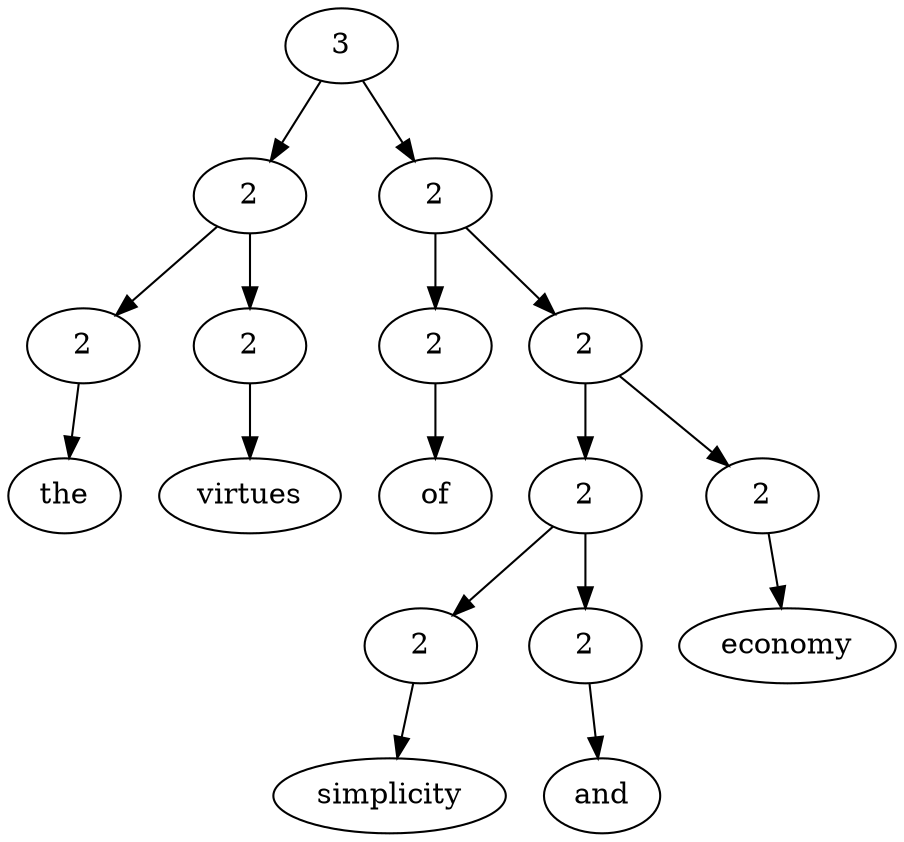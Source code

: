 digraph G{Node0 [label="3"]
Node0 -> Node1
Node0 -> Node6
Node1 [label="2"]
Node1 -> Node2
Node1 -> Node4
Node6 [label="2"]
Node6 -> Node7
Node6 -> Node9
Node2 [label="2"]
Node2 -> Node3
Node4 [label="2"]
Node4 -> Node5
Node7 [label="2"]
Node7 -> Node8
Node9 [label="2"]
Node9 -> Node10
Node9 -> Node15
Node3 [label="the"]
Node5 [label="virtues"]
Node8 [label="of"]
Node10 [label="2"]
Node10 -> Node11
Node10 -> Node13
Node15 [label="2"]
Node15 -> Node16
Node11 [label="2"]
Node11 -> Node12
Node13 [label="2"]
Node13 -> Node14
Node16 [label="economy"]
Node12 [label="simplicity"]
Node14 [label="and"]
}